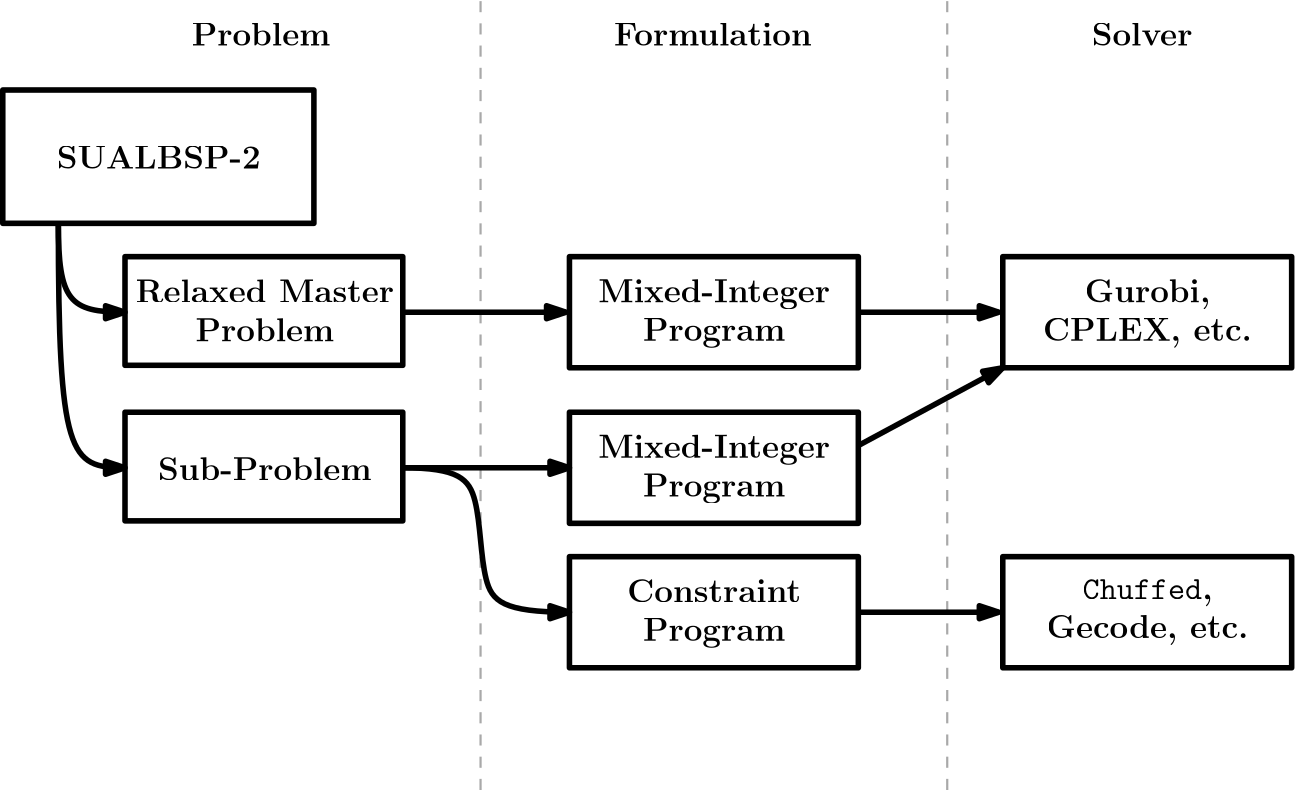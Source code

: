 <?xml version="1.0"?>
<!DOCTYPE ipe SYSTEM "ipe.dtd">
<ipe version="70206" creator="Ipe 7.2.7">
<info created="D:20170518163014" modified="D:20170518180639"/>
<ipestyle name="basic">
<symbol name="arrow/arc(spx)">
<path stroke="sym-stroke" fill="sym-stroke" pen="sym-pen">
0 0 m
-1 0.333 l
-1 -0.333 l
h
</path>
</symbol>
<symbol name="arrow/farc(spx)">
<path stroke="sym-stroke" fill="white" pen="sym-pen">
0 0 m
-1 0.333 l
-1 -0.333 l
h
</path>
</symbol>
<symbol name="arrow/ptarc(spx)">
<path stroke="sym-stroke" fill="sym-stroke" pen="sym-pen">
0 0 m
-1 0.333 l
-0.8 0 l
-1 -0.333 l
h
</path>
</symbol>
<symbol name="arrow/fptarc(spx)">
<path stroke="sym-stroke" fill="white" pen="sym-pen">
0 0 m
-1 0.333 l
-0.8 0 l
-1 -0.333 l
h
</path>
</symbol>
<symbol name="mark/circle(sx)" transformations="translations">
<path fill="sym-stroke">
0.6 0 0 0.6 0 0 e
0.4 0 0 0.4 0 0 e
</path>
</symbol>
<symbol name="mark/disk(sx)" transformations="translations">
<path fill="sym-stroke">
0.6 0 0 0.6 0 0 e
</path>
</symbol>
<symbol name="mark/fdisk(sfx)" transformations="translations">
<group>
<path fill="sym-fill">
0.5 0 0 0.5 0 0 e
</path>
<path fill="sym-stroke" fillrule="eofill">
0.6 0 0 0.6 0 0 e
0.4 0 0 0.4 0 0 e
</path>
</group>
</symbol>
<symbol name="mark/box(sx)" transformations="translations">
<path fill="sym-stroke" fillrule="eofill">
-0.6 -0.6 m
0.6 -0.6 l
0.6 0.6 l
-0.6 0.6 l
h
-0.4 -0.4 m
0.4 -0.4 l
0.4 0.4 l
-0.4 0.4 l
h
</path>
</symbol>
<symbol name="mark/square(sx)" transformations="translations">
<path fill="sym-stroke">
-0.6 -0.6 m
0.6 -0.6 l
0.6 0.6 l
-0.6 0.6 l
h
</path>
</symbol>
<symbol name="mark/fsquare(sfx)" transformations="translations">
<group>
<path fill="sym-fill">
-0.5 -0.5 m
0.5 -0.5 l
0.5 0.5 l
-0.5 0.5 l
h
</path>
<path fill="sym-stroke" fillrule="eofill">
-0.6 -0.6 m
0.6 -0.6 l
0.6 0.6 l
-0.6 0.6 l
h
-0.4 -0.4 m
0.4 -0.4 l
0.4 0.4 l
-0.4 0.4 l
h
</path>
</group>
</symbol>
<symbol name="mark/cross(sx)" transformations="translations">
<group>
<path fill="sym-stroke">
-0.43 -0.57 m
0.57 0.43 l
0.43 0.57 l
-0.57 -0.43 l
h
</path>
<path fill="sym-stroke">
-0.43 0.57 m
0.57 -0.43 l
0.43 -0.57 l
-0.57 0.43 l
h
</path>
</group>
</symbol>
<symbol name="arrow/fnormal(spx)">
<path stroke="sym-stroke" fill="white" pen="sym-pen">
0 0 m
-1 0.333 l
-1 -0.333 l
h
</path>
</symbol>
<symbol name="arrow/pointed(spx)">
<path stroke="sym-stroke" fill="sym-stroke" pen="sym-pen">
0 0 m
-1 0.333 l
-0.8 0 l
-1 -0.333 l
h
</path>
</symbol>
<symbol name="arrow/fpointed(spx)">
<path stroke="sym-stroke" fill="white" pen="sym-pen">
0 0 m
-1 0.333 l
-0.8 0 l
-1 -0.333 l
h
</path>
</symbol>
<symbol name="arrow/linear(spx)">
<path stroke="sym-stroke" pen="sym-pen">
-1 0.333 m
0 0 l
-1 -0.333 l
</path>
</symbol>
<symbol name="arrow/fdouble(spx)">
<path stroke="sym-stroke" fill="white" pen="sym-pen">
0 0 m
-1 0.333 l
-1 -0.333 l
h
-1 0 m
-2 0.333 l
-2 -0.333 l
h
</path>
</symbol>
<symbol name="arrow/double(spx)">
<path stroke="sym-stroke" fill="sym-stroke" pen="sym-pen">
0 0 m
-1 0.333 l
-1 -0.333 l
h
-1 0 m
-2 0.333 l
-2 -0.333 l
h
</path>
</symbol>
<pen name="heavier" value="0.8"/>
<pen name="fat" value="1.2"/>
<pen name="ultrafat" value="2"/>
<symbolsize name="large" value="5"/>
<symbolsize name="small" value="2"/>
<symbolsize name="tiny" value="1.1"/>
<arrowsize name="large" value="10"/>
<arrowsize name="small" value="5"/>
<arrowsize name="tiny" value="3"/>
<color name="red" value="1 0 0"/>
<color name="green" value="0 1 0"/>
<color name="blue" value="0 0 1"/>
<color name="yellow" value="1 1 0"/>
<color name="orange" value="1 0.647 0"/>
<color name="gold" value="1 0.843 0"/>
<color name="purple" value="0.627 0.125 0.941"/>
<color name="gray" value="0.745"/>
<color name="brown" value="0.647 0.165 0.165"/>
<color name="navy" value="0 0 0.502"/>
<color name="pink" value="1 0.753 0.796"/>
<color name="seagreen" value="0.18 0.545 0.341"/>
<color name="turquoise" value="0.251 0.878 0.816"/>
<color name="violet" value="0.933 0.51 0.933"/>
<color name="darkblue" value="0 0 0.545"/>
<color name="darkcyan" value="0 0.545 0.545"/>
<color name="darkgray" value="0.663"/>
<color name="darkgreen" value="0 0.392 0"/>
<color name="darkmagenta" value="0.545 0 0.545"/>
<color name="darkorange" value="1 0.549 0"/>
<color name="darkred" value="0.545 0 0"/>
<color name="lightblue" value="0.678 0.847 0.902"/>
<color name="lightcyan" value="0.878 1 1"/>
<color name="lightgray" value="0.827"/>
<color name="lightgreen" value="0.565 0.933 0.565"/>
<color name="lightyellow" value="1 1 0.878"/>
<dashstyle name="dashed" value="[4] 0"/>
<dashstyle name="dotted" value="[1 3] 0"/>
<dashstyle name="dash dotted" value="[4 2 1 2] 0"/>
<dashstyle name="dash dot dotted" value="[4 2 1 2 1 2] 0"/>
<textsize name="large" value="\large"/>
<textsize name="Large" value="\Large"/>
<textsize name="LARGE" value="\LARGE"/>
<textsize name="huge" value="\huge"/>
<textsize name="Huge" value="\Huge"/>
<textsize name="small" value="\small"/>
<textsize name="footnote" value="\footnotesize"/>
<textsize name="tiny" value="\tiny"/>
<textstyle name="center" begin="\begin{center}" end="\end{center}"/>
<textstyle name="itemize" begin="\begin{itemize}" end="\end{itemize}"/>
<textstyle name="item" begin="\begin{itemize}\item{}" end="\end{itemize}"/>
<gridsize name="4 pts" value="4"/>
<gridsize name="8 pts (~3 mm)" value="8"/>
<gridsize name="16 pts (~6 mm)" value="16"/>
<gridsize name="32 pts (~12 mm)" value="32"/>
<gridsize name="10 pts (~3.5 mm)" value="10"/>
<gridsize name="20 pts (~7 mm)" value="20"/>
<gridsize name="14 pts (~5 mm)" value="14"/>
<gridsize name="28 pts (~10 mm)" value="28"/>
<gridsize name="56 pts (~20 mm)" value="56"/>
<anglesize name="90 deg" value="90"/>
<anglesize name="60 deg" value="60"/>
<anglesize name="45 deg" value="45"/>
<anglesize name="30 deg" value="30"/>
<anglesize name="22.5 deg" value="22.5"/>
<opacity name="10%" value="0.1"/>
<opacity name="30%" value="0.3"/>
<opacity name="50%" value="0.5"/>
<opacity name="75%" value="0.75"/>
<tiling name="falling" angle="-60" step="4" width="1"/>
<tiling name="rising" angle="30" step="4" width="1"/>
</ipestyle>
<page>
<layer name="alpha"/>
<view layers="alpha" active="alpha"/>
<path layer="alpha" matrix="0.866666 0 0 1 173.6 -100" stroke="black" pen="ultrafat">
72 752 m
72 712 l
192 712 l
192 752 l
h
</path>
<text matrix="1.20833 0 0 1 -59.5431 -92.0633" transformations="translations" pos="248 736" stroke="black" type="minipage" width="96" height="14.774" depth="9.8" valign="top" size="large" style="center">{\bf Mixed-Integer Program}</text>
<text matrix="1 0 0 1 4 0" transformations="translations" pos="96 784" stroke="black" type="label" width="49.958" height="8.302" depth="0" valign="baseline" size="large">{\bf Problem}</text>
<text matrix="1 0 0 1 156 0" transformations="translations" pos="96 784" stroke="black" type="label" width="71.295" height="8.302" depth="0" valign="baseline" size="large">{\bf Formulation}</text>
<text matrix="1 0 0 1 328 0" transformations="translations" pos="96 784" stroke="black" type="label" width="36.288" height="8.302" depth="0" valign="baseline" size="large">{\bf Solver}</text>
<path matrix="0.933333 0 0 1.2 -35.2 -134.4" stroke="black" pen="ultrafat">
72 752 m
72 712 l
192 712 l
192 752 l
h
</path>
<path matrix="0.866666 0 0 1 173.6 -44" stroke="black" pen="ultrafat">
72 752 m
72 712 l
192 712 l
192 752 l
h
</path>
<text matrix="1.20833 0 0 1 -59.5431 -36.0633" transformations="translations" pos="248 736" stroke="black" type="minipage" width="96" height="14.774" depth="9.8" valign="top" size="large" style="center">{\bf Mixed-Integer Program}</text>
<path matrix="0.866666 0 0 1 329.6 -44" stroke="black" pen="ultrafat">
72 752 m
72 712 l
192 712 l
192 752 l
h
</path>
<path matrix="1 0 0 0.92562 0 59.5041" stroke="darkgray" dash="dashed" pen="heavier">
204 800 m
204 492 l
</path>
<path matrix="1.0493 0 0 0.715695 -8.67667 189.876" stroke="black" pen="ultrafat" arrow="normal/normal">
176 696 m
232 696 l
</path>
<path matrix="1 0 0 0.933105 168 53.5167" stroke="darkgray" dash="dashed" pen="heavier">
204 800 m
204 492 l
</path>
<path matrix="0.902875 0 0 1 29.411 -8" stroke="black" pen="ultrafat" arrow="normal/normal">
344 696 m
400 696 l
</path>
<path matrix="0.833333 0 0 0.977778 16 -27.2889" stroke="black" pen="ultrafat">
72 752 m
72 712 l
192 712 l
192 752 l
h
</path>
<text matrix="1.20833 0 0 1 -221.319 -36.1674" transformations="translations" pos="248 736" stroke="black" type="minipage" width="96" height="13.61" depth="8.64" valign="top" size="large" style="center">{\bf Relaxed Master Problem}</text>
<path matrix="0.833333 0 0 0.977778 16 -83.2889" stroke="black" pen="ultrafat">
72 752 m
72 712 l
192 712 l
192 752 l
h
</path>
<text matrix="1.20833 0 0 1 -221.319 -100.167" transformations="translations" pos="248 736" stroke="black" type="minipage" width="96" height="6.642" depth="1.66" valign="top" size="large" style="center">{\bf Sub-Problem}</text>
<path stroke="black" pen="ultrafat" arrow="normal/normal">
52 720 m
52 692
56 688
76 688 c
</path>
<path matrix="0.866666 0 0 1 173.6 -152" stroke="black" pen="ultrafat">
72 752 m
72 712 l
192 712 l
192 752 l
h
</path>
<text matrix="1.20833 0 0 1 -59.5431 -144.063" transformations="translations" pos="248 736" stroke="black" type="minipage" width="96" height="14.774" depth="9.8" valign="top" size="large" style="center">{\bf Constraint\\ Program}</text>
<path matrix="0.866666 0 0 1 329.6 -152" stroke="black" pen="ultrafat">
72 752 m
72 712 l
192 712 l
192 752 l
h
</path>
<text matrix="1.20833 0 0 1 96.4569 -144.063" transformations="translations" pos="248 736" stroke="black" type="minipage" width="96" height="14.268" depth="9.31" valign="top" size="large" style="center">\texttt{Chuffed}{\bf , Gecode, etc.}</text>
<path matrix="0.902875 0 0 1 29.411 -116" stroke="black" pen="ultrafat" arrow="normal/normal">
344 696 m
400 696 l
</path>
<path stroke="black" pen="ultrafat" arrow="normal/normal">
340 640 m
392 668 l
</path>
<text matrix="1.20833 0 0 1 96.4569 -36.063" transformations="translations" pos="248 736" stroke="black" type="minipage" width="96" height="14.774" depth="9.8" valign="top" size="large" style="center">{\bf Gurobi, CPLEX, etc.}</text>
<path stroke="black" pen="ultrafat" arrow="normal/normal">
52 720 m
52 636
56 632
76 632 c
</path>
<path stroke="black" pen="ultrafat" arrow="normal/normal">
176 632 m
236 632 l
</path>
<path stroke="black" pen="ultrafat" arrow="normal/normal">
176 632 m
196 632
204 624
204 588
212 580
236 580 c
</path>
<text matrix="1.20833 0 0 1 -259.543 11.9367" transformations="translations" pos="248 736" stroke="black" type="minipage" width="96" height="6.593" depth="1.61" valign="top" size="large" style="center">{\bf SUALBSP-2}</text>
</page>
</ipe>
